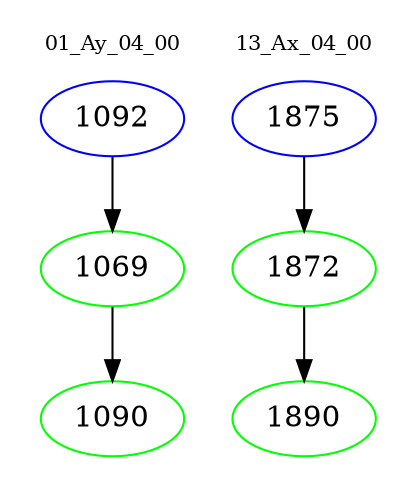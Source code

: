 digraph{
subgraph cluster_0 {
color = white
label = "01_Ay_04_00";
fontsize=10;
T0_1092 [label="1092", color="blue"]
T0_1092 -> T0_1069 [color="black"]
T0_1069 [label="1069", color="green"]
T0_1069 -> T0_1090 [color="black"]
T0_1090 [label="1090", color="green"]
}
subgraph cluster_1 {
color = white
label = "13_Ax_04_00";
fontsize=10;
T1_1875 [label="1875", color="blue"]
T1_1875 -> T1_1872 [color="black"]
T1_1872 [label="1872", color="green"]
T1_1872 -> T1_1890 [color="black"]
T1_1890 [label="1890", color="green"]
}
}
